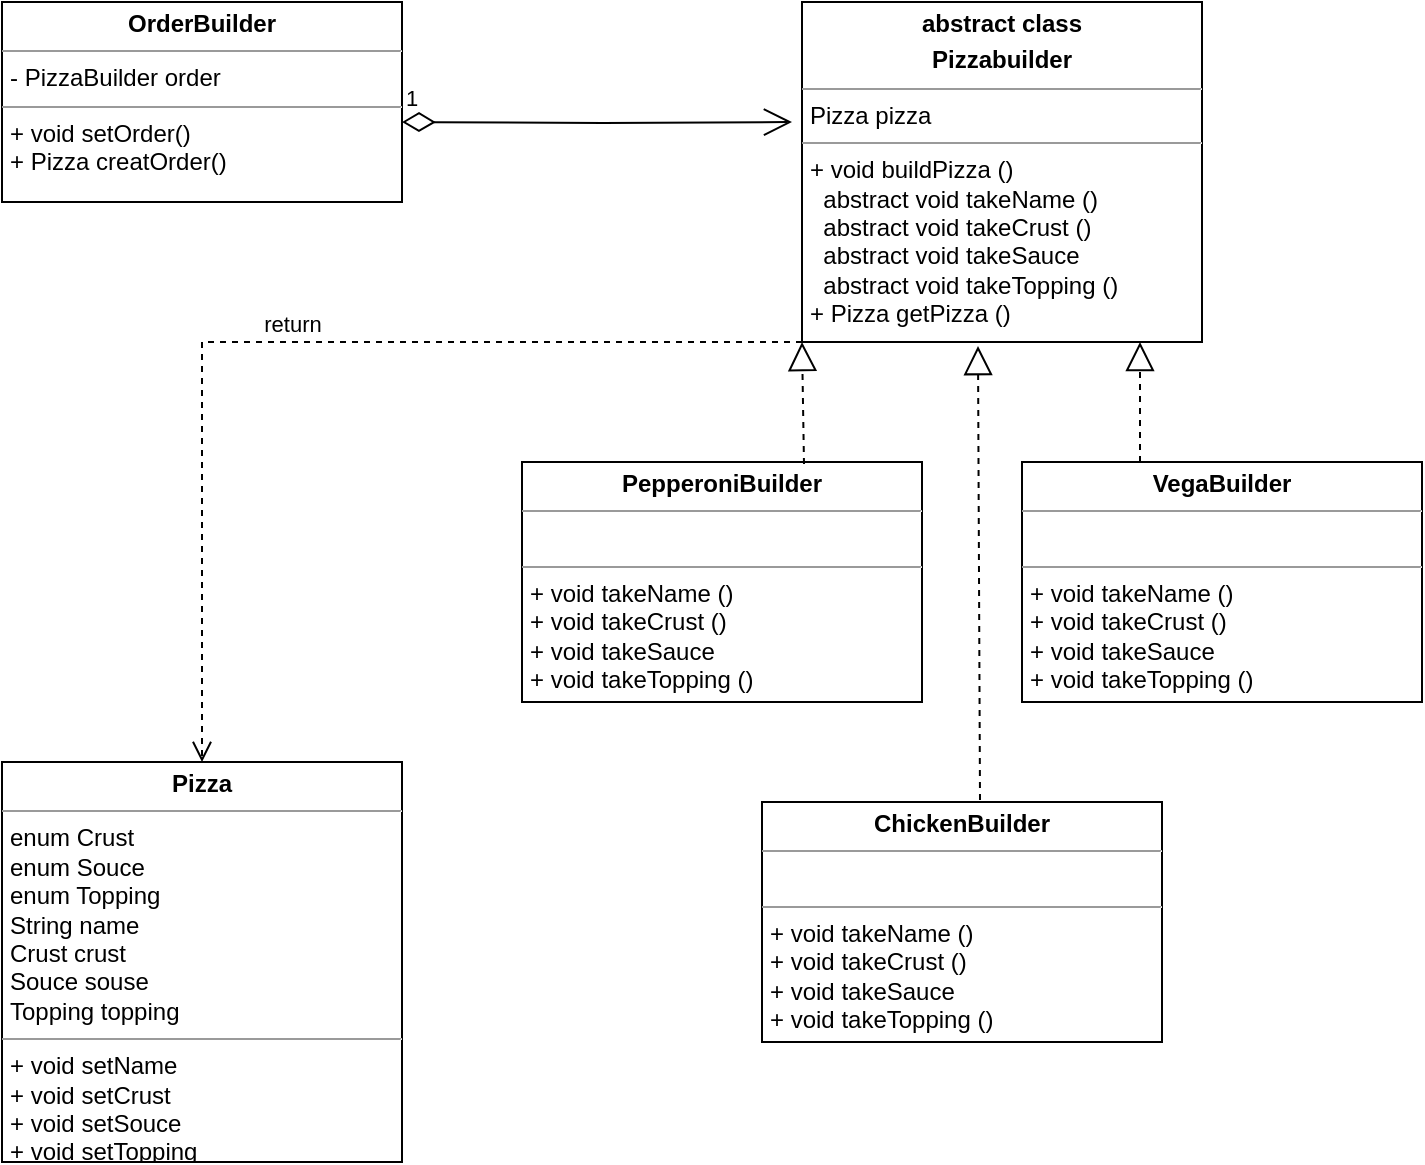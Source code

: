<mxfile version="19.0.3" type="device"><diagram id="zwOn_rT0OqpJG87jmahQ" name="Страница 1"><mxGraphModel dx="1422" dy="865" grid="1" gridSize="10" guides="1" tooltips="1" connect="1" arrows="1" fold="1" page="1" pageScale="1" pageWidth="827" pageHeight="1169" math="0" shadow="0"><root><mxCell id="0"/><mxCell id="1" parent="0"/><mxCell id="bHj0AqtJOnwq0Jypd-qI-1" value="&lt;p style=&quot;margin:0px;margin-top:4px;text-align:center;&quot;&gt;&lt;b&gt;OrderBuilder&lt;/b&gt;&lt;/p&gt;&lt;hr size=&quot;1&quot;&gt;&lt;p style=&quot;margin:0px;margin-left:4px;&quot;&gt;- PizzaBuilder order&lt;/p&gt;&lt;hr size=&quot;1&quot;&gt;&lt;p style=&quot;margin:0px;margin-left:4px;&quot;&gt;+ void setOrder()&lt;/p&gt;&lt;p style=&quot;margin:0px;margin-left:4px;&quot;&gt;+ Pizza creatOrder()&lt;/p&gt;" style="verticalAlign=top;align=left;overflow=fill;fontSize=12;fontFamily=Helvetica;html=1;" vertex="1" parent="1"><mxGeometry x="80" y="80" width="200" height="100" as="geometry"/></mxCell><mxCell id="bHj0AqtJOnwq0Jypd-qI-2" value="&lt;p style=&quot;margin:0px;margin-top:4px;text-align:center;&quot;&gt;&lt;b&gt;abstract class&lt;/b&gt;&lt;/p&gt;&lt;p style=&quot;margin:0px;margin-top:4px;text-align:center;&quot;&gt;&lt;b&gt;Pizzabuilder&lt;/b&gt;&lt;/p&gt;&lt;hr size=&quot;1&quot;&gt;&lt;p style=&quot;margin:0px;margin-left:4px;&quot;&gt;Pizza pizza&lt;/p&gt;&lt;hr size=&quot;1&quot;&gt;&lt;p style=&quot;margin:0px;margin-left:4px;&quot;&gt;+ void b&lt;span style=&quot;background-color: initial;&quot;&gt;uildPizza ()&lt;/span&gt;&lt;/p&gt;&lt;p style=&quot;margin:0px;margin-left:4px;&quot;&gt;&lt;span style=&quot;background-color: initial;&quot;&gt;&amp;nbsp; abstract void takeName ()&lt;/span&gt;&lt;/p&gt;&lt;p style=&quot;margin:0px;margin-left:4px;&quot;&gt;&lt;span style=&quot;background-color: initial;&quot;&gt;&amp;nbsp; abstract void takeCrust ()&lt;/span&gt;&lt;/p&gt;&lt;p style=&quot;margin:0px;margin-left:4px;&quot;&gt;&lt;span style=&quot;background-color: initial;&quot;&gt;&amp;nbsp; abstract void takeSauce&lt;/span&gt;&lt;/p&gt;&lt;p style=&quot;margin:0px;margin-left:4px;&quot;&gt;&lt;span style=&quot;background-color: initial;&quot;&gt;&amp;nbsp; abstract void takeTopping ()&lt;/span&gt;&lt;/p&gt;&lt;p style=&quot;margin:0px;margin-left:4px;&quot;&gt;&lt;span style=&quot;background-color: initial;&quot;&gt;+ Pizza getPizza ()&lt;/span&gt;&lt;/p&gt;" style="verticalAlign=top;align=left;overflow=fill;fontSize=12;fontFamily=Helvetica;html=1;" vertex="1" parent="1"><mxGeometry x="480" y="80" width="200" height="170" as="geometry"/></mxCell><mxCell id="bHj0AqtJOnwq0Jypd-qI-3" value="&lt;p style=&quot;margin:0px;margin-top:4px;text-align:center;&quot;&gt;&lt;b&gt;VegaBuilder&lt;/b&gt;&lt;/p&gt;&lt;hr size=&quot;1&quot;&gt;&lt;p style=&quot;margin:0px;margin-left:4px;&quot;&gt;&lt;br&gt;&lt;/p&gt;&lt;hr size=&quot;1&quot;&gt;&lt;p style=&quot;margin: 0px 0px 0px 4px;&quot;&gt;&lt;span style=&quot;background-color: initial;&quot;&gt;+ void takeName ()&lt;/span&gt;&lt;/p&gt;&lt;p style=&quot;margin: 0px 0px 0px 4px;&quot;&gt;&lt;span style=&quot;background-color: initial;&quot;&gt;+ void takeCrust ()&lt;/span&gt;&lt;/p&gt;&lt;p style=&quot;margin: 0px 0px 0px 4px;&quot;&gt;&lt;span style=&quot;background-color: initial;&quot;&gt;+ void takeSauce&lt;/span&gt;&lt;/p&gt;&lt;p style=&quot;margin: 0px 0px 0px 4px;&quot;&gt;&lt;span style=&quot;background-color: initial;&quot;&gt;+ void takeTopping ()&lt;/span&gt;&lt;/p&gt;" style="verticalAlign=top;align=left;overflow=fill;fontSize=12;fontFamily=Helvetica;html=1;" vertex="1" parent="1"><mxGeometry x="590" y="310" width="200" height="120" as="geometry"/></mxCell><mxCell id="bHj0AqtJOnwq0Jypd-qI-4" value="&lt;p style=&quot;margin:0px;margin-top:4px;text-align:center;&quot;&gt;&lt;b&gt;PepperoniBuilder&lt;/b&gt;&lt;/p&gt;&lt;hr size=&quot;1&quot;&gt;&lt;p style=&quot;margin:0px;margin-left:4px;&quot;&gt;&lt;br&gt;&lt;/p&gt;&lt;hr size=&quot;1&quot;&gt;&lt;p style=&quot;margin: 0px 0px 0px 4px;&quot;&gt;&lt;span style=&quot;background-color: initial;&quot;&gt;+ void takeName ()&lt;/span&gt;&lt;/p&gt;&lt;p style=&quot;margin: 0px 0px 0px 4px;&quot;&gt;&lt;span style=&quot;background-color: initial;&quot;&gt;+ void takeCrust ()&lt;/span&gt;&lt;/p&gt;&lt;p style=&quot;margin: 0px 0px 0px 4px;&quot;&gt;&lt;span style=&quot;background-color: initial;&quot;&gt;+ void takeSauce&lt;/span&gt;&lt;/p&gt;&lt;p style=&quot;margin: 0px 0px 0px 4px;&quot;&gt;&lt;span style=&quot;background-color: initial;&quot;&gt;+ void takeTopping ()&lt;/span&gt;&lt;/p&gt;" style="verticalAlign=top;align=left;overflow=fill;fontSize=12;fontFamily=Helvetica;html=1;" vertex="1" parent="1"><mxGeometry x="340" y="310" width="200" height="120" as="geometry"/></mxCell><mxCell id="bHj0AqtJOnwq0Jypd-qI-5" value="&lt;p style=&quot;margin:0px;margin-top:4px;text-align:center;&quot;&gt;&lt;b&gt;ChickenBuilder&lt;/b&gt;&lt;/p&gt;&lt;hr size=&quot;1&quot;&gt;&lt;p style=&quot;margin:0px;margin-left:4px;&quot;&gt;&lt;br&gt;&lt;/p&gt;&lt;hr size=&quot;1&quot;&gt;&lt;p style=&quot;margin: 0px 0px 0px 4px;&quot;&gt;&lt;span style=&quot;background-color: initial;&quot;&gt;+ void takeName ()&lt;/span&gt;&lt;/p&gt;&lt;p style=&quot;margin: 0px 0px 0px 4px;&quot;&gt;&lt;span style=&quot;background-color: initial;&quot;&gt;+ void takeCrust ()&lt;/span&gt;&lt;/p&gt;&lt;p style=&quot;margin: 0px 0px 0px 4px;&quot;&gt;&lt;span style=&quot;background-color: initial;&quot;&gt;+ void takeSauce&lt;/span&gt;&lt;/p&gt;&lt;p style=&quot;margin: 0px 0px 0px 4px;&quot;&gt;&lt;span style=&quot;background-color: initial;&quot;&gt;+ void takeTopping ()&lt;/span&gt;&lt;/p&gt;" style="verticalAlign=top;align=left;overflow=fill;fontSize=12;fontFamily=Helvetica;html=1;" vertex="1" parent="1"><mxGeometry x="460" y="480" width="200" height="120" as="geometry"/></mxCell><mxCell id="bHj0AqtJOnwq0Jypd-qI-6" value="&lt;p style=&quot;margin:0px;margin-top:4px;text-align:center;&quot;&gt;&lt;b&gt;Pizza&lt;/b&gt;&lt;/p&gt;&lt;hr size=&quot;1&quot;&gt;&lt;p style=&quot;margin:0px;margin-left:4px;&quot;&gt;enum Crust&lt;/p&gt;&lt;p style=&quot;margin:0px;margin-left:4px;&quot;&gt;enum Souce&lt;/p&gt;&lt;p style=&quot;margin:0px;margin-left:4px;&quot;&gt;enum Topping&lt;/p&gt;&lt;p style=&quot;margin:0px;margin-left:4px;&quot;&gt;String name&lt;/p&gt;&lt;p style=&quot;margin:0px;margin-left:4px;&quot;&gt;Crust crust&lt;/p&gt;&lt;p style=&quot;margin:0px;margin-left:4px;&quot;&gt;Souce souse&lt;/p&gt;&lt;p style=&quot;margin:0px;margin-left:4px;&quot;&gt;Topping topping&lt;/p&gt;&lt;hr size=&quot;1&quot;&gt;&lt;p style=&quot;margin:0px;margin-left:4px;&quot;&gt;+ void setName&lt;/p&gt;&lt;p style=&quot;margin:0px;margin-left:4px;&quot;&gt;+ void setCrust&lt;/p&gt;&lt;p style=&quot;margin:0px;margin-left:4px;&quot;&gt;+ void setSouce&lt;/p&gt;&lt;p style=&quot;margin:0px;margin-left:4px;&quot;&gt;+ void setTopping&lt;/p&gt;" style="verticalAlign=top;align=left;overflow=fill;fontSize=12;fontFamily=Helvetica;html=1;" vertex="1" parent="1"><mxGeometry x="80" y="460" width="200" height="200" as="geometry"/></mxCell><mxCell id="bHj0AqtJOnwq0Jypd-qI-7" value="return" style="html=1;verticalAlign=bottom;endArrow=open;dashed=1;endSize=8;rounded=0;entryX=0.5;entryY=0;entryDx=0;entryDy=0;exitX=0;exitY=1;exitDx=0;exitDy=0;" edge="1" parent="1" source="bHj0AqtJOnwq0Jypd-qI-2" target="bHj0AqtJOnwq0Jypd-qI-6"><mxGeometry relative="1" as="geometry"><mxPoint x="390" y="340" as="sourcePoint"/><mxPoint x="310" y="340" as="targetPoint"/><Array as="points"><mxPoint x="180" y="250"/></Array></mxGeometry></mxCell><mxCell id="bHj0AqtJOnwq0Jypd-qI-8" value="1" style="endArrow=open;html=1;endSize=12;startArrow=diamondThin;startSize=14;startFill=0;edgeStyle=orthogonalEdgeStyle;align=left;verticalAlign=bottom;rounded=0;entryX=-0.025;entryY=0.353;entryDx=0;entryDy=0;entryPerimeter=0;" edge="1" parent="1" target="bHj0AqtJOnwq0Jypd-qI-2"><mxGeometry x="-1" y="3" relative="1" as="geometry"><mxPoint x="280" y="140" as="sourcePoint"/><mxPoint x="430" y="140" as="targetPoint"/><Array as="points"/></mxGeometry></mxCell><mxCell id="bHj0AqtJOnwq0Jypd-qI-9" value="" style="endArrow=block;dashed=1;endFill=0;endSize=12;html=1;rounded=0;entryX=0;entryY=1;entryDx=0;entryDy=0;exitX=0.705;exitY=0.008;exitDx=0;exitDy=0;exitPerimeter=0;" edge="1" parent="1" source="bHj0AqtJOnwq0Jypd-qI-4" target="bHj0AqtJOnwq0Jypd-qI-2"><mxGeometry width="160" relative="1" as="geometry"><mxPoint x="270" y="340" as="sourcePoint"/><mxPoint x="430" y="340" as="targetPoint"/></mxGeometry></mxCell><mxCell id="bHj0AqtJOnwq0Jypd-qI-10" value="" style="endArrow=block;dashed=1;endFill=0;endSize=12;html=1;rounded=0;entryX=0.845;entryY=1;entryDx=0;entryDy=0;entryPerimeter=0;exitX=0.295;exitY=0;exitDx=0;exitDy=0;exitPerimeter=0;" edge="1" parent="1" source="bHj0AqtJOnwq0Jypd-qI-3" target="bHj0AqtJOnwq0Jypd-qI-2"><mxGeometry width="160" relative="1" as="geometry"><mxPoint x="270" y="340" as="sourcePoint"/><mxPoint x="430" y="340" as="targetPoint"/></mxGeometry></mxCell><mxCell id="bHj0AqtJOnwq0Jypd-qI-11" value="" style="endArrow=block;dashed=1;endFill=0;endSize=12;html=1;rounded=0;entryX=0.44;entryY=1.012;entryDx=0;entryDy=0;entryPerimeter=0;exitX=0.545;exitY=-0.008;exitDx=0;exitDy=0;exitPerimeter=0;" edge="1" parent="1" source="bHj0AqtJOnwq0Jypd-qI-5" target="bHj0AqtJOnwq0Jypd-qI-2"><mxGeometry width="160" relative="1" as="geometry"><mxPoint x="570" y="470" as="sourcePoint"/><mxPoint x="430" y="340" as="targetPoint"/></mxGeometry></mxCell></root></mxGraphModel></diagram></mxfile>